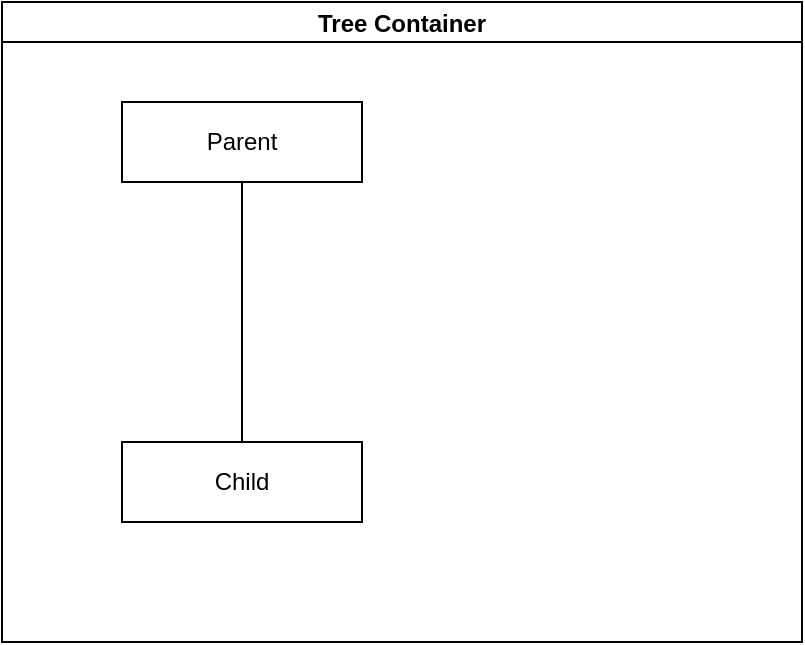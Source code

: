 <mxfile version="14.9.4" type="github">
  <diagram id="axRk6ZJWnkuo0c2mRVUk" name="Page-1">
    <mxGraphModel dx="782" dy="468" grid="1" gridSize="10" guides="1" tooltips="1" connect="1" arrows="1" fold="1" page="1" pageScale="1" pageWidth="827" pageHeight="1169" math="0" shadow="0">
      <root>
        <mxCell id="0" />
        <mxCell id="1" parent="0" />
        <mxCell id="uUWQa_gwmOW-N3FRUY2a-2" value="Tree Container" style="swimlane;startSize=20;horizontal=1;containerType=tree;" vertex="1" parent="1">
          <mxGeometry x="200" y="80" width="400" height="320" as="geometry" />
        </mxCell>
        <mxCell id="uUWQa_gwmOW-N3FRUY2a-3" value="" style="edgeStyle=elbowEdgeStyle;elbow=vertical;startArrow=none;endArrow=none;rounded=0;" edge="1" parent="uUWQa_gwmOW-N3FRUY2a-2" source="uUWQa_gwmOW-N3FRUY2a-4" target="uUWQa_gwmOW-N3FRUY2a-5">
          <mxGeometry relative="1" as="geometry" />
        </mxCell>
        <mxCell id="uUWQa_gwmOW-N3FRUY2a-4" value="Parent" style="whiteSpace=wrap;html=1;treeFolding=1;treeMoving=1;newEdgeStyle={&quot;edgeStyle&quot;:&quot;elbowEdgeStyle&quot;,&quot;startArrow&quot;:&quot;none&quot;,&quot;endArrow&quot;:&quot;none&quot;};" vertex="1" parent="uUWQa_gwmOW-N3FRUY2a-2">
          <mxGeometry x="60" y="50" width="120" height="40" as="geometry" />
        </mxCell>
        <mxCell id="uUWQa_gwmOW-N3FRUY2a-5" value="Child" style="whiteSpace=wrap;html=1;treeFolding=1;treeMoving=1;newEdgeStyle={&quot;edgeStyle&quot;:&quot;elbowEdgeStyle&quot;,&quot;startArrow&quot;:&quot;none&quot;,&quot;endArrow&quot;:&quot;none&quot;};" vertex="1" parent="uUWQa_gwmOW-N3FRUY2a-2">
          <mxGeometry x="60" y="220" width="120" height="40" as="geometry" />
        </mxCell>
      </root>
    </mxGraphModel>
  </diagram>
</mxfile>
